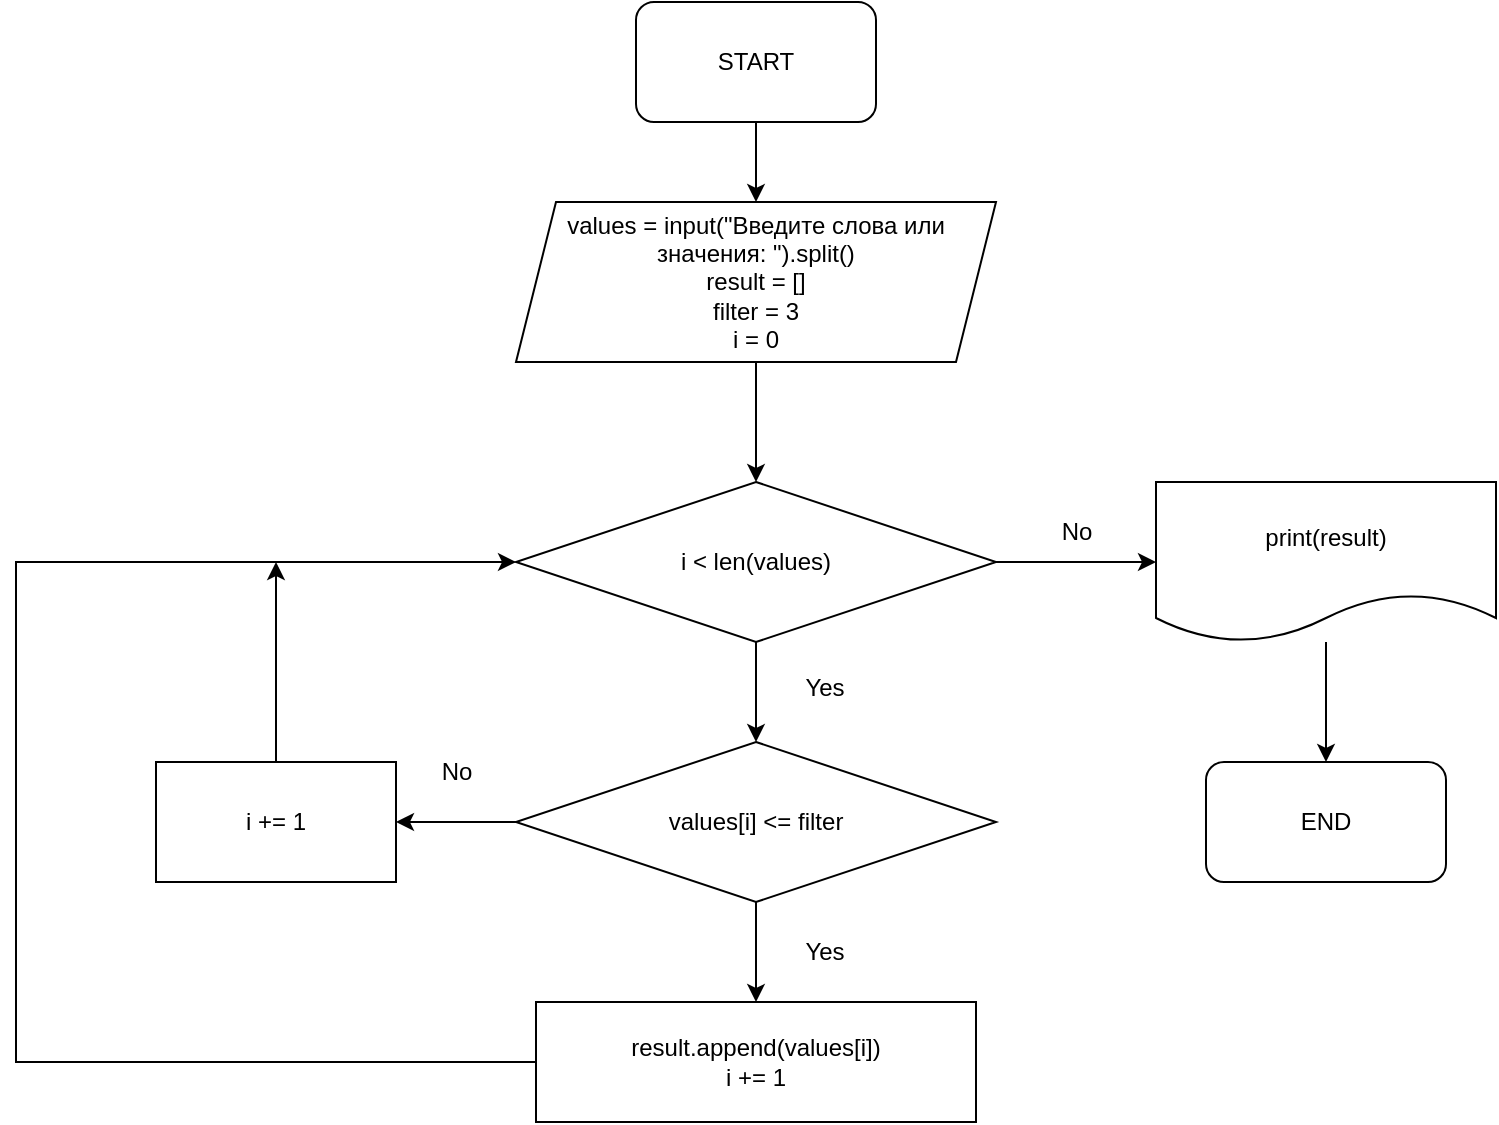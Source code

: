 <mxfile version="21.2.1" type="device">
  <diagram name="Страница 1" id="XzsFmtJxSrOPXGKsWYpn">
    <mxGraphModel dx="925" dy="801" grid="1" gridSize="10" guides="1" tooltips="1" connect="1" arrows="1" fold="1" page="1" pageScale="1" pageWidth="827" pageHeight="1169" math="0" shadow="0">
      <root>
        <mxCell id="0" />
        <mxCell id="1" parent="0" />
        <mxCell id="IR6yuFFn9TO4OP2b6zhB-14" value="" style="edgeStyle=orthogonalEdgeStyle;rounded=0;orthogonalLoop=1;jettySize=auto;html=1;" edge="1" parent="1" source="IR6yuFFn9TO4OP2b6zhB-1" target="IR6yuFFn9TO4OP2b6zhB-2">
          <mxGeometry relative="1" as="geometry" />
        </mxCell>
        <mxCell id="IR6yuFFn9TO4OP2b6zhB-1" value="START" style="rounded=1;whiteSpace=wrap;html=1;" vertex="1" parent="1">
          <mxGeometry x="340" y="40" width="120" height="60" as="geometry" />
        </mxCell>
        <mxCell id="IR6yuFFn9TO4OP2b6zhB-15" value="" style="edgeStyle=orthogonalEdgeStyle;rounded=0;orthogonalLoop=1;jettySize=auto;html=1;" edge="1" parent="1" source="IR6yuFFn9TO4OP2b6zhB-2" target="IR6yuFFn9TO4OP2b6zhB-3">
          <mxGeometry relative="1" as="geometry" />
        </mxCell>
        <mxCell id="IR6yuFFn9TO4OP2b6zhB-2" value="values = input(&quot;Введите слова или значения: &quot;).split()&lt;br&gt;result = []&lt;br&gt;filter = 3&lt;br&gt;i = 0" style="shape=parallelogram;perimeter=parallelogramPerimeter;whiteSpace=wrap;html=1;fixedSize=1;" vertex="1" parent="1">
          <mxGeometry x="280" y="140" width="240" height="80" as="geometry" />
        </mxCell>
        <mxCell id="IR6yuFFn9TO4OP2b6zhB-16" value="" style="edgeStyle=orthogonalEdgeStyle;rounded=0;orthogonalLoop=1;jettySize=auto;html=1;" edge="1" parent="1" source="IR6yuFFn9TO4OP2b6zhB-3" target="IR6yuFFn9TO4OP2b6zhB-4">
          <mxGeometry relative="1" as="geometry" />
        </mxCell>
        <mxCell id="IR6yuFFn9TO4OP2b6zhB-18" value="" style="edgeStyle=orthogonalEdgeStyle;rounded=0;orthogonalLoop=1;jettySize=auto;html=1;" edge="1" parent="1" source="IR6yuFFn9TO4OP2b6zhB-3" target="IR6yuFFn9TO4OP2b6zhB-17">
          <mxGeometry relative="1" as="geometry" />
        </mxCell>
        <mxCell id="IR6yuFFn9TO4OP2b6zhB-3" value="i &amp;lt; len(values)" style="rhombus;whiteSpace=wrap;html=1;" vertex="1" parent="1">
          <mxGeometry x="280" y="280" width="240" height="80" as="geometry" />
        </mxCell>
        <mxCell id="IR6yuFFn9TO4OP2b6zhB-10" value="" style="edgeStyle=orthogonalEdgeStyle;rounded=0;orthogonalLoop=1;jettySize=auto;html=1;" edge="1" parent="1" source="IR6yuFFn9TO4OP2b6zhB-4" target="IR6yuFFn9TO4OP2b6zhB-9">
          <mxGeometry relative="1" as="geometry" />
        </mxCell>
        <mxCell id="IR6yuFFn9TO4OP2b6zhB-11" value="" style="edgeStyle=orthogonalEdgeStyle;rounded=0;orthogonalLoop=1;jettySize=auto;html=1;" edge="1" parent="1" source="IR6yuFFn9TO4OP2b6zhB-4" target="IR6yuFFn9TO4OP2b6zhB-8">
          <mxGeometry relative="1" as="geometry" />
        </mxCell>
        <mxCell id="IR6yuFFn9TO4OP2b6zhB-4" value="values[i] &amp;lt;= filter" style="rhombus;whiteSpace=wrap;html=1;" vertex="1" parent="1">
          <mxGeometry x="280" y="410" width="240" height="80" as="geometry" />
        </mxCell>
        <mxCell id="IR6yuFFn9TO4OP2b6zhB-5" value="Yes" style="text;html=1;align=center;verticalAlign=middle;resizable=0;points=[];autosize=1;strokeColor=none;fillColor=none;" vertex="1" parent="1">
          <mxGeometry x="414" y="368" width="40" height="30" as="geometry" />
        </mxCell>
        <mxCell id="IR6yuFFn9TO4OP2b6zhB-6" value="No" style="text;html=1;align=center;verticalAlign=middle;resizable=0;points=[];autosize=1;strokeColor=none;fillColor=none;" vertex="1" parent="1">
          <mxGeometry x="230" y="410" width="40" height="30" as="geometry" />
        </mxCell>
        <mxCell id="IR6yuFFn9TO4OP2b6zhB-7" value="Yes" style="text;html=1;align=center;verticalAlign=middle;resizable=0;points=[];autosize=1;strokeColor=none;fillColor=none;" vertex="1" parent="1">
          <mxGeometry x="414" y="500" width="40" height="30" as="geometry" />
        </mxCell>
        <mxCell id="IR6yuFFn9TO4OP2b6zhB-12" style="edgeStyle=orthogonalEdgeStyle;rounded=0;orthogonalLoop=1;jettySize=auto;html=1;exitX=0;exitY=0.5;exitDx=0;exitDy=0;entryX=0;entryY=0.5;entryDx=0;entryDy=0;" edge="1" parent="1" source="IR6yuFFn9TO4OP2b6zhB-8" target="IR6yuFFn9TO4OP2b6zhB-3">
          <mxGeometry relative="1" as="geometry">
            <mxPoint x="40" y="320" as="targetPoint" />
            <Array as="points">
              <mxPoint x="30" y="570" />
              <mxPoint x="30" y="320" />
            </Array>
          </mxGeometry>
        </mxCell>
        <mxCell id="IR6yuFFn9TO4OP2b6zhB-8" value="result.append(values[i])&lt;br&gt;i += 1" style="rounded=0;whiteSpace=wrap;html=1;" vertex="1" parent="1">
          <mxGeometry x="290" y="540" width="220" height="60" as="geometry" />
        </mxCell>
        <mxCell id="IR6yuFFn9TO4OP2b6zhB-13" style="edgeStyle=orthogonalEdgeStyle;rounded=0;orthogonalLoop=1;jettySize=auto;html=1;" edge="1" parent="1" source="IR6yuFFn9TO4OP2b6zhB-9">
          <mxGeometry relative="1" as="geometry">
            <mxPoint x="160" y="320" as="targetPoint" />
          </mxGeometry>
        </mxCell>
        <mxCell id="IR6yuFFn9TO4OP2b6zhB-9" value="i += 1" style="whiteSpace=wrap;html=1;" vertex="1" parent="1">
          <mxGeometry x="100" y="420" width="120" height="60" as="geometry" />
        </mxCell>
        <mxCell id="IR6yuFFn9TO4OP2b6zhB-21" value="" style="edgeStyle=orthogonalEdgeStyle;rounded=0;orthogonalLoop=1;jettySize=auto;html=1;" edge="1" parent="1" source="IR6yuFFn9TO4OP2b6zhB-17" target="IR6yuFFn9TO4OP2b6zhB-20">
          <mxGeometry relative="1" as="geometry" />
        </mxCell>
        <mxCell id="IR6yuFFn9TO4OP2b6zhB-17" value="print(result)" style="shape=document;whiteSpace=wrap;html=1;boundedLbl=1;" vertex="1" parent="1">
          <mxGeometry x="600" y="280" width="170" height="80" as="geometry" />
        </mxCell>
        <mxCell id="IR6yuFFn9TO4OP2b6zhB-19" value="No" style="text;html=1;align=center;verticalAlign=middle;resizable=0;points=[];autosize=1;strokeColor=none;fillColor=none;" vertex="1" parent="1">
          <mxGeometry x="540" y="290" width="40" height="30" as="geometry" />
        </mxCell>
        <mxCell id="IR6yuFFn9TO4OP2b6zhB-20" value="END" style="rounded=1;whiteSpace=wrap;html=1;" vertex="1" parent="1">
          <mxGeometry x="625" y="420" width="120" height="60" as="geometry" />
        </mxCell>
      </root>
    </mxGraphModel>
  </diagram>
</mxfile>
